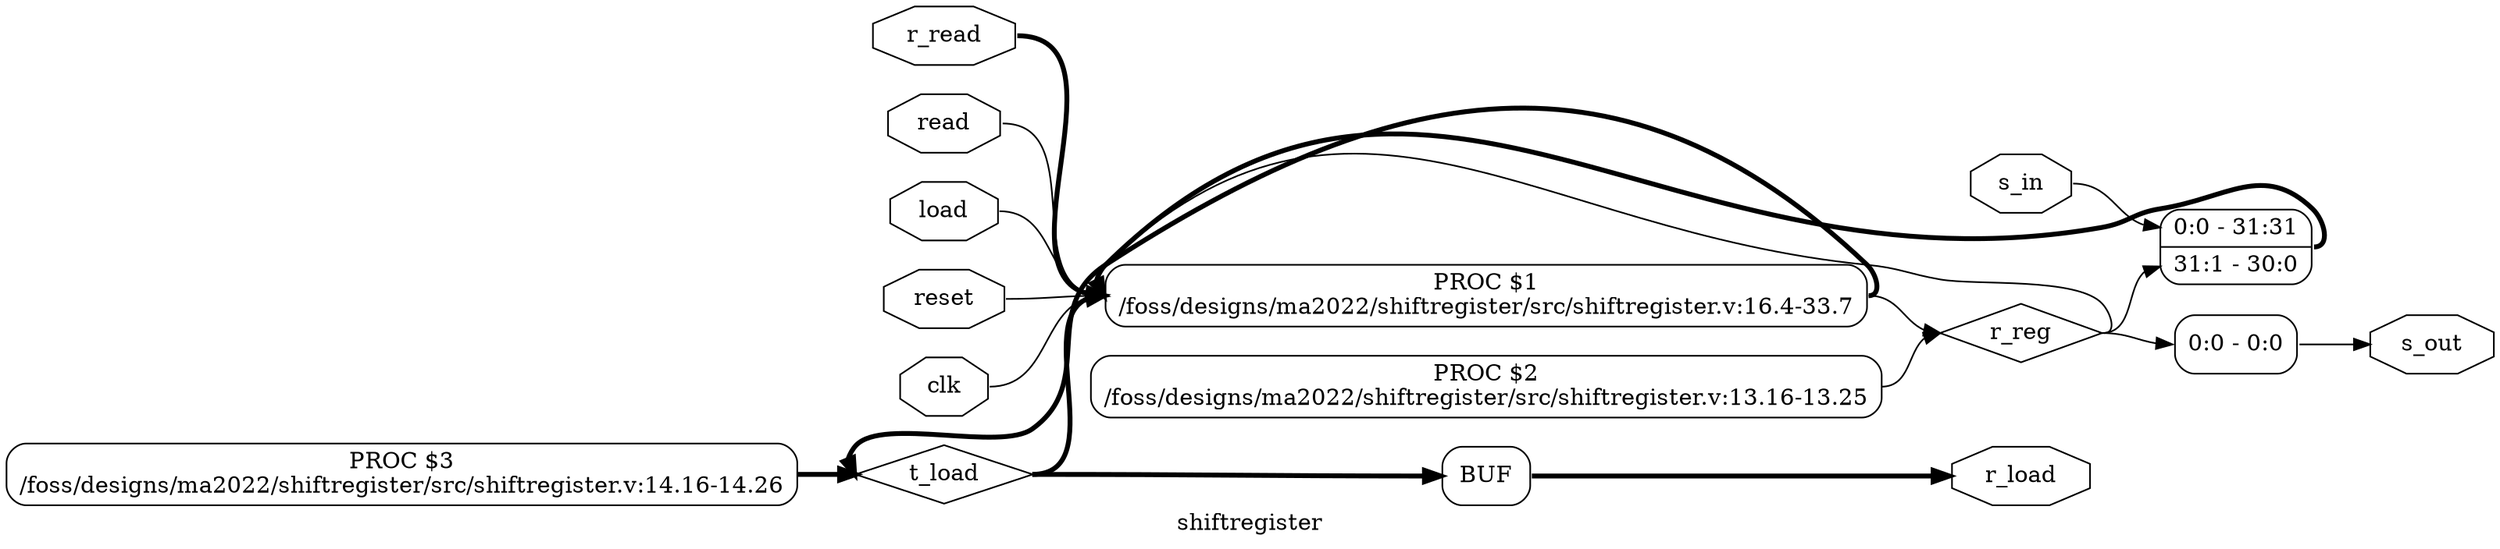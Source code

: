 digraph "shiftregister" {
label="shiftregister";
rankdir="LR";
remincross=true;
n5 [ shape=diamond, label="t_load", color="black", fontcolor="black" ];
n6 [ shape=diamond, label="r_reg", color="black", fontcolor="black" ];
n7 [ shape=octagon, label="r_read", color="black", fontcolor="black" ];
n8 [ shape=octagon, label="r_load", color="black", fontcolor="black" ];
n9 [ shape=octagon, label="s_out", color="black", fontcolor="black" ];
n10 [ shape=octagon, label="s_in", color="black", fontcolor="black" ];
n11 [ shape=octagon, label="read", color="black", fontcolor="black" ];
n12 [ shape=octagon, label="load", color="black", fontcolor="black" ];
n13 [ shape=octagon, label="reset", color="black", fontcolor="black" ];
n14 [ shape=octagon, label="clk", color="black", fontcolor="black" ];
p0 [shape=box, style=rounded, label="PROC $3\n/foss/designs/ma2022/shiftregister/src/shiftregister.v:14.16-14.26"];
p1 [shape=box, style=rounded, label="PROC $2\n/foss/designs/ma2022/shiftregister/src/shiftregister.v:13.16-13.25"];
x3 [ shape=record, style=rounded, label="<s1> 0:0 - 31:31 |<s0> 31:1 - 30:0 " ];
p2 [shape=box, style=rounded, label="PROC $1\n/foss/designs/ma2022/shiftregister/src/shiftregister.v:16.4-33.7"];
x4 [ shape=record, style=rounded, label="<s0> 0:0 - 0:0 " ];
x5 [shape=box, style=rounded, label="BUF"];
n10:e -> x3:s1:w [color="black", label=""];
n11:e -> p2:w [color="black", label=""];
n12:e -> p2:w [color="black", label=""];
n13:e -> p2:w [color="black", label=""];
n14:e -> p2:w [color="black", label=""];
p0:e -> n5:w [color="black", style="setlinewidth(3)", label=""];
p2:e -> n5:w [color="black", style="setlinewidth(3)", label=""];
n5:e -> p2:w [color="black", style="setlinewidth(3)", label=""];
n5:e -> x5:w:w [color="black", style="setlinewidth(3)", label=""];
p1:e -> n6:w [color="black", label=""];
p2:e -> n6:w [color="black", label=""];
n6:e -> p2:w [color="black", label=""];
n6:e -> x3:s0:w [color="black", label=""];
n6:e -> x4:s0:w [color="black", label=""];
n7:e -> p2:w [color="black", style="setlinewidth(3)", label=""];
x5:e:e -> n8:w [color="black", style="setlinewidth(3)", label=""];
x4:e -> n9:w [color="black", label=""];
x3:e -> p2:w [color="black", style="setlinewidth(3)", label=""];
}
